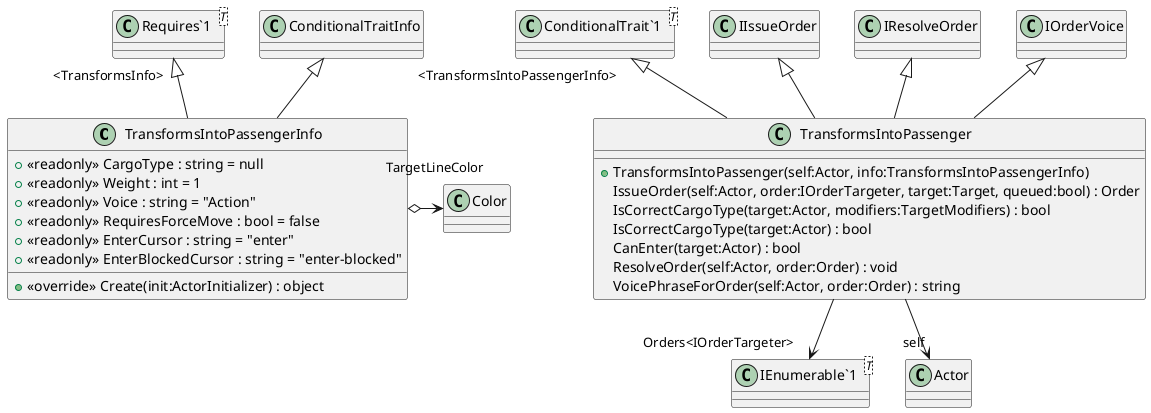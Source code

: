 @startuml
class TransformsIntoPassengerInfo {
    + <<readonly>> CargoType : string = null
    + <<readonly>> Weight : int = 1
    + <<readonly>> Voice : string = "Action"
    + <<readonly>> RequiresForceMove : bool = false
    + <<readonly>> EnterCursor : string = "enter"
    + <<readonly>> EnterBlockedCursor : string = "enter-blocked"
    + <<override>> Create(init:ActorInitializer) : object
}
class TransformsIntoPassenger {
    + TransformsIntoPassenger(self:Actor, info:TransformsIntoPassengerInfo)
    IssueOrder(self:Actor, order:IOrderTargeter, target:Target, queued:bool) : Order
    IsCorrectCargoType(target:Actor, modifiers:TargetModifiers) : bool
    IsCorrectCargoType(target:Actor) : bool
    CanEnter(target:Actor) : bool
    ResolveOrder(self:Actor, order:Order) : void
    VoicePhraseForOrder(self:Actor, order:Order) : string
}
class "Requires`1"<T> {
}
class "ConditionalTrait`1"<T> {
}
class "IEnumerable`1"<T> {
}
ConditionalTraitInfo <|-- TransformsIntoPassengerInfo
"Requires`1" "<TransformsInfo>" <|-- TransformsIntoPassengerInfo
TransformsIntoPassengerInfo o-> "TargetLineColor" Color
"ConditionalTrait`1" "<TransformsIntoPassengerInfo>" <|-- TransformsIntoPassenger
IIssueOrder <|-- TransformsIntoPassenger
IResolveOrder <|-- TransformsIntoPassenger
IOrderVoice <|-- TransformsIntoPassenger
TransformsIntoPassenger --> "self" Actor
TransformsIntoPassenger --> "Orders<IOrderTargeter>" "IEnumerable`1"
@enduml
